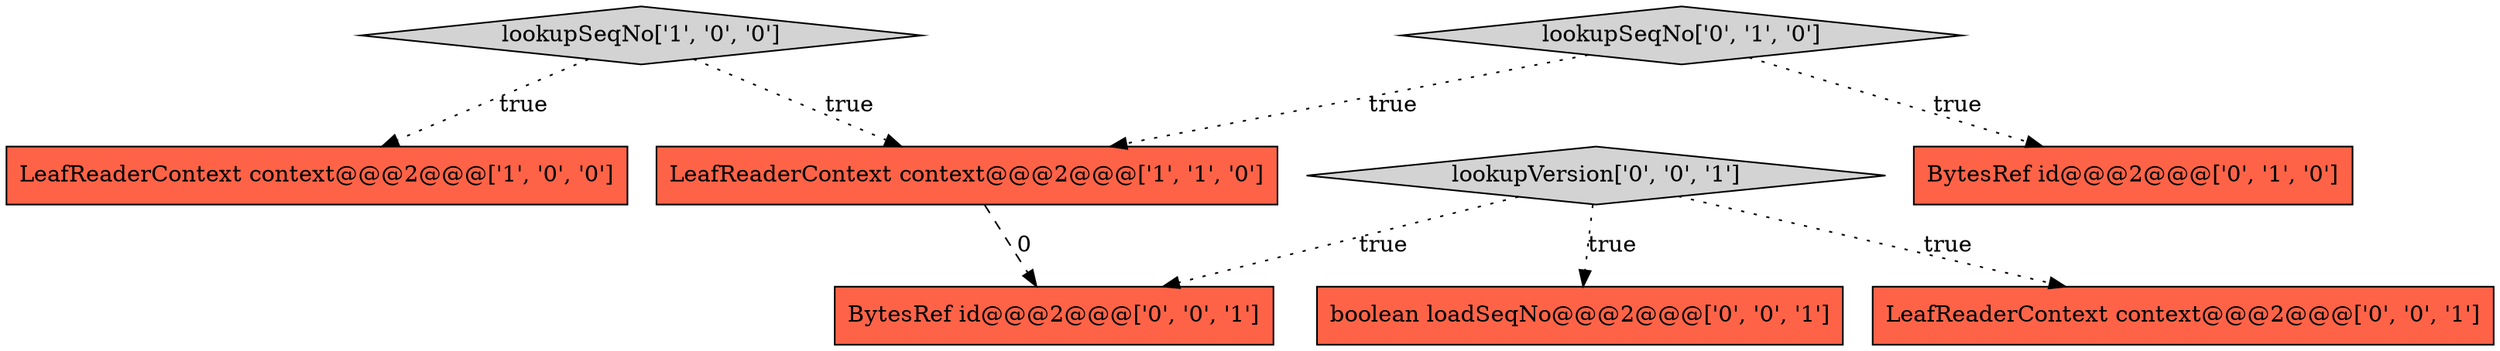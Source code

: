 digraph {
8 [style = filled, label = "lookupVersion['0', '0', '1']", fillcolor = lightgray, shape = diamond image = "AAA0AAABBB3BBB"];
4 [style = filled, label = "BytesRef id@@@2@@@['0', '1', '0']", fillcolor = tomato, shape = box image = "AAA0AAABBB2BBB"];
2 [style = filled, label = "lookupSeqNo['1', '0', '0']", fillcolor = lightgray, shape = diamond image = "AAA0AAABBB1BBB"];
6 [style = filled, label = "boolean loadSeqNo@@@2@@@['0', '0', '1']", fillcolor = tomato, shape = box image = "AAA0AAABBB3BBB"];
7 [style = filled, label = "BytesRef id@@@2@@@['0', '0', '1']", fillcolor = tomato, shape = box image = "AAA0AAABBB3BBB"];
1 [style = filled, label = "LeafReaderContext context@@@2@@@['1', '1', '0']", fillcolor = tomato, shape = box image = "AAA0AAABBB1BBB"];
0 [style = filled, label = "LeafReaderContext context@@@2@@@['1', '0', '0']", fillcolor = tomato, shape = box image = "AAA0AAABBB1BBB"];
5 [style = filled, label = "LeafReaderContext context@@@2@@@['0', '0', '1']", fillcolor = tomato, shape = box image = "AAA0AAABBB3BBB"];
3 [style = filled, label = "lookupSeqNo['0', '1', '0']", fillcolor = lightgray, shape = diamond image = "AAA0AAABBB2BBB"];
2->1 [style = dotted, label="true"];
8->6 [style = dotted, label="true"];
1->7 [style = dashed, label="0"];
2->0 [style = dotted, label="true"];
3->4 [style = dotted, label="true"];
8->7 [style = dotted, label="true"];
3->1 [style = dotted, label="true"];
8->5 [style = dotted, label="true"];
}
